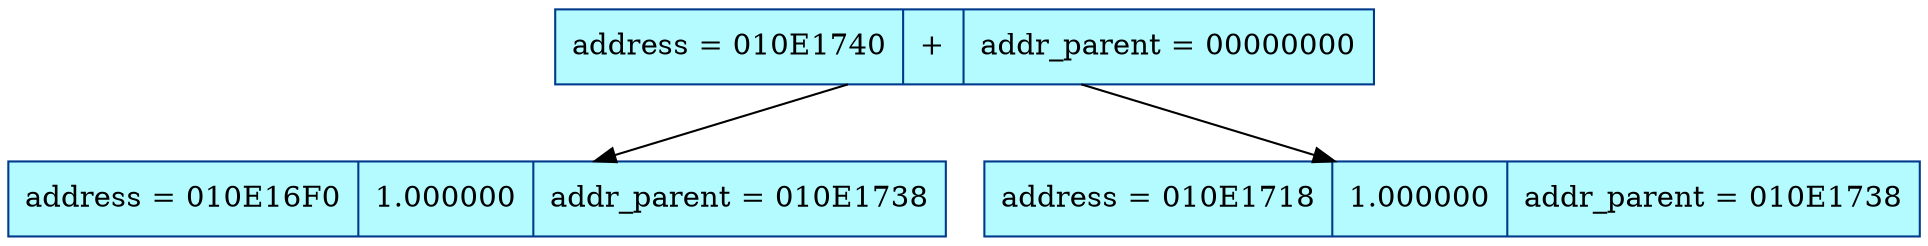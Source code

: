 digraph structs {
rankdir=HR;
node[color= "#003A8C",style="filled", fillcolor="#B4FBFF", fontsize=14];
edge[color="black", weight = 9,fontsize=14];
el_010E1740 [shape=record, label= "address = 010E1740|+ | addr_parent = 00000000"];
el_010E16F0 [shape=record, label= "address = 010E16F0|1.000000| addr_parent = 010E1738"];
el_010E1718 [shape=record, label= "address = 010E1718|1.000000| addr_parent = 010E1738"];
el_010E1740->el_010E16F0;
el_010E1740->el_010E1718;

}